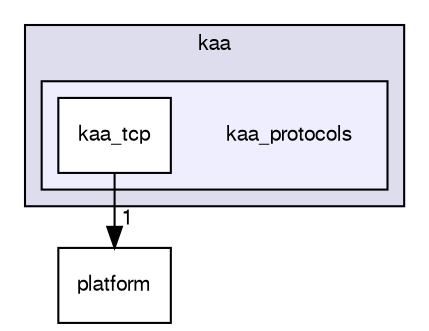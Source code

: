 digraph "/var/lib/jenkins/workspace/kaa_stable/client/client-multi/client-c/src/kaa/kaa_protocols" {
  bgcolor=transparent;
  compound=true
  node [ fontsize="10", fontname="FreeSans"];
  edge [ labelfontsize="10", labelfontname="FreeSans"];
  subgraph clusterdir_08cd018e1ae44a7fd9aa444acd113371 {
    graph [ bgcolor="#ddddee", pencolor="black", label="kaa" fontname="FreeSans", fontsize="10", URL="dir_08cd018e1ae44a7fd9aa444acd113371.html"]
  subgraph clusterdir_4603be62ce24dc00475ac2c0c13b75e2 {
    graph [ bgcolor="#eeeeff", pencolor="black", label="" URL="dir_4603be62ce24dc00475ac2c0c13b75e2.html"];
    dir_4603be62ce24dc00475ac2c0c13b75e2 [shape=plaintext label="kaa_protocols"];
    dir_2665661dd4c406b07d6bc9ec074818ec [shape=box label="kaa_tcp" color="black" fillcolor="white" style="filled" URL="dir_2665661dd4c406b07d6bc9ec074818ec.html"];
  }
  }
  dir_e23d472d76342075ad9c73af932db45b [shape=box label="platform" URL="dir_e23d472d76342075ad9c73af932db45b.html"];
  dir_2665661dd4c406b07d6bc9ec074818ec->dir_e23d472d76342075ad9c73af932db45b [headlabel="1", labeldistance=1.5 headhref="dir_000016_000012.html"];
}
